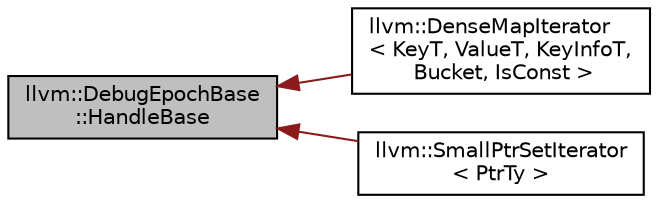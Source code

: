 digraph "llvm::DebugEpochBase::HandleBase"
{
 // LATEX_PDF_SIZE
  bgcolor="transparent";
  edge [fontname="Helvetica",fontsize="10",labelfontname="Helvetica",labelfontsize="10"];
  node [fontname="Helvetica",fontsize="10",shape="box"];
  rankdir="LR";
  Node1 [label="llvm::DebugEpochBase\l::HandleBase",height=0.2,width=0.4,color="black", fillcolor="grey75", style="filled", fontcolor="black",tooltip=" "];
  Node1 -> Node2 [dir="back",color="firebrick4",fontsize="10",style="solid",fontname="Helvetica"];
  Node2 [label="llvm::DenseMapIterator\l\< KeyT, ValueT, KeyInfoT,\l Bucket, IsConst \>",height=0.2,width=0.4,color="black",URL="$classllvm_1_1DenseMapIterator.html",tooltip=" "];
  Node1 -> Node3 [dir="back",color="firebrick4",fontsize="10",style="solid",fontname="Helvetica"];
  Node3 [label="llvm::SmallPtrSetIterator\l\< PtrTy \>",height=0.2,width=0.4,color="black",URL="$classllvm_1_1SmallPtrSetIterator.html",tooltip="SmallPtrSetIterator - This implements a const_iterator for SmallPtrSet."];
}
